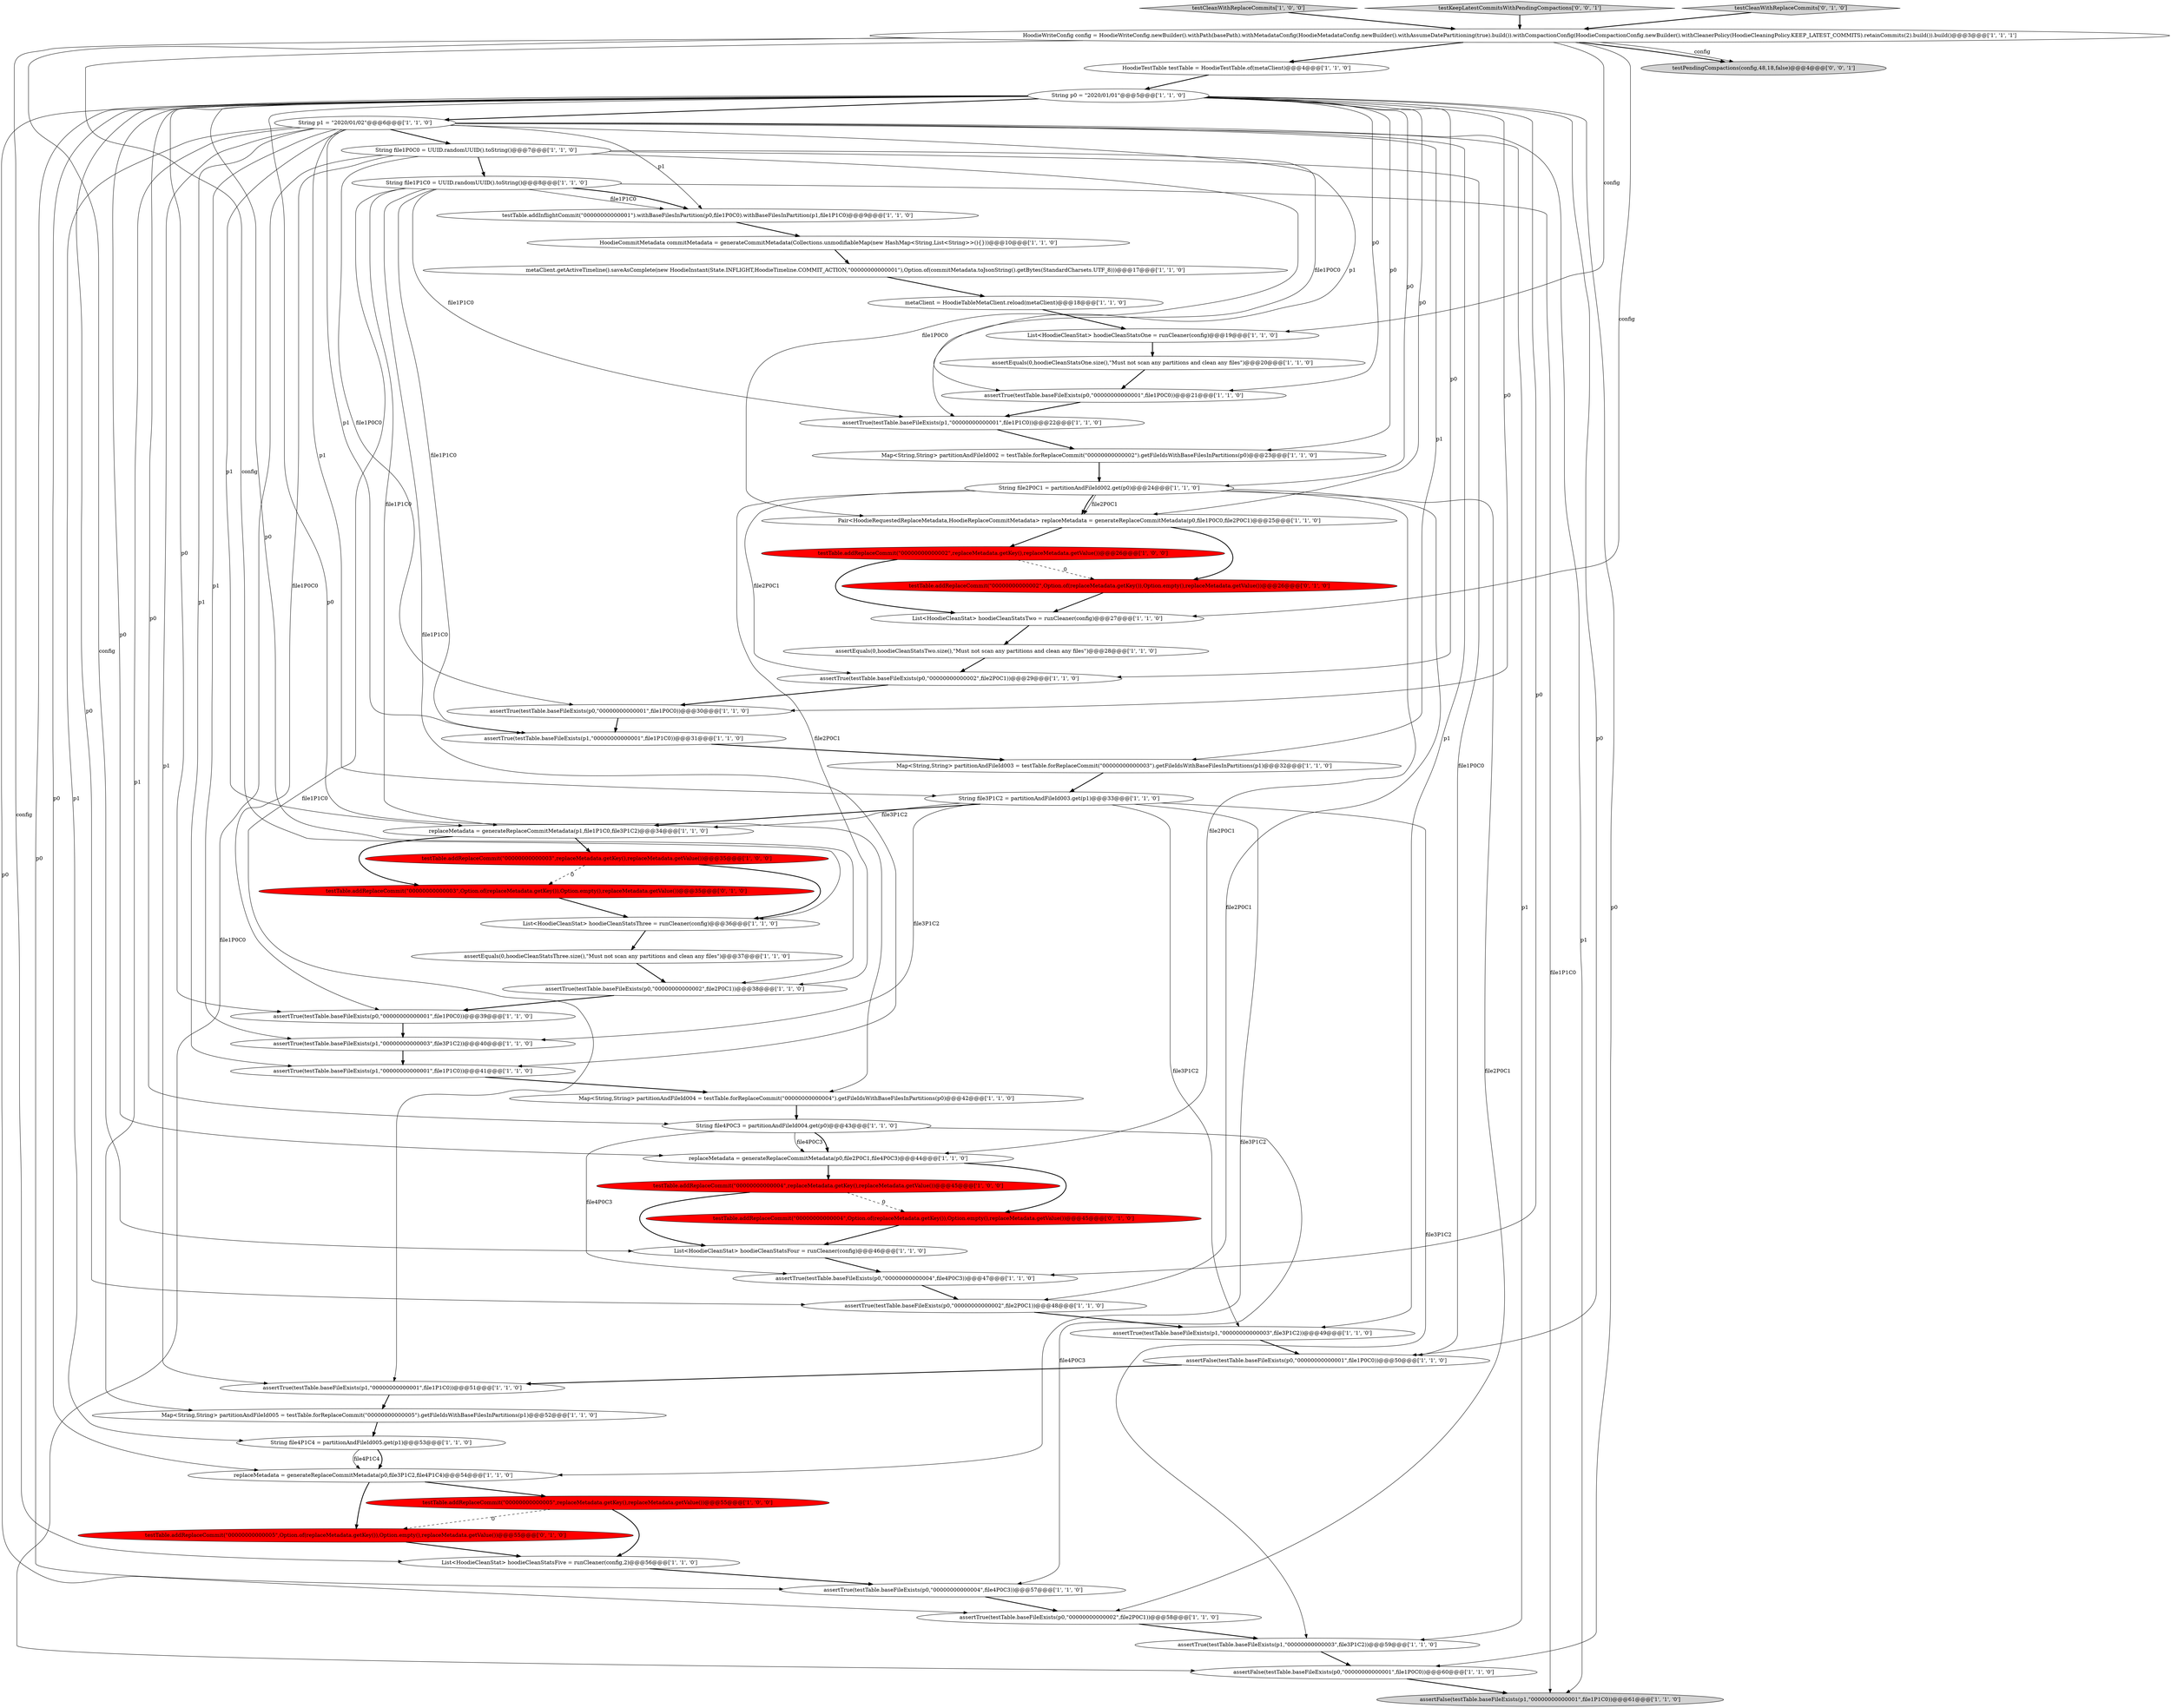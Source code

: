 digraph {
53 [style = filled, label = "assertTrue(testTable.baseFileExists(p1,\"00000000000001\",file1P1C0))@@@22@@@['1', '1', '0']", fillcolor = white, shape = ellipse image = "AAA0AAABBB1BBB"];
46 [style = filled, label = "testTable.addInflightCommit(\"00000000000001\").withBaseFilesInPartition(p0,file1P0C0).withBaseFilesInPartition(p1,file1P1C0)@@@9@@@['1', '1', '0']", fillcolor = white, shape = ellipse image = "AAA0AAABBB1BBB"];
6 [style = filled, label = "HoodieTestTable testTable = HoodieTestTable.of(metaClient)@@@4@@@['1', '1', '0']", fillcolor = white, shape = ellipse image = "AAA0AAABBB1BBB"];
25 [style = filled, label = "Pair<HoodieRequestedReplaceMetadata,HoodieReplaceCommitMetadata> replaceMetadata = generateReplaceCommitMetadata(p0,file1P0C0,file2P0C1)@@@25@@@['1', '1', '0']", fillcolor = white, shape = ellipse image = "AAA0AAABBB1BBB"];
16 [style = filled, label = "HoodieWriteConfig config = HoodieWriteConfig.newBuilder().withPath(basePath).withMetadataConfig(HoodieMetadataConfig.newBuilder().withAssumeDatePartitioning(true).build()).withCompactionConfig(HoodieCompactionConfig.newBuilder().withCleanerPolicy(HoodieCleaningPolicy.KEEP_LATEST_COMMITS).retainCommits(2).build()).build()@@@3@@@['1', '1', '1']", fillcolor = white, shape = ellipse image = "AAA0AAABBB1BBB"];
17 [style = filled, label = "assertTrue(testTable.baseFileExists(p0,\"00000000000001\",file1P0C0))@@@21@@@['1', '1', '0']", fillcolor = white, shape = ellipse image = "AAA0AAABBB1BBB"];
15 [style = filled, label = "assertTrue(testTable.baseFileExists(p0,\"00000000000004\",file4P0C3))@@@47@@@['1', '1', '0']", fillcolor = white, shape = ellipse image = "AAA0AAABBB1BBB"];
5 [style = filled, label = "List<HoodieCleanStat> hoodieCleanStatsTwo = runCleaner(config)@@@27@@@['1', '1', '0']", fillcolor = white, shape = ellipse image = "AAA0AAABBB1BBB"];
23 [style = filled, label = "assertEquals(0,hoodieCleanStatsThree.size(),\"Must not scan any partitions and clean any files\")@@@37@@@['1', '1', '0']", fillcolor = white, shape = ellipse image = "AAA0AAABBB1BBB"];
36 [style = filled, label = "String file4P1C4 = partitionAndFileId005.get(p1)@@@53@@@['1', '1', '0']", fillcolor = white, shape = ellipse image = "AAA0AAABBB1BBB"];
3 [style = filled, label = "Map<String,String> partitionAndFileId004 = testTable.forReplaceCommit(\"00000000000004\").getFileIdsWithBaseFilesInPartitions(p0)@@@42@@@['1', '1', '0']", fillcolor = white, shape = ellipse image = "AAA0AAABBB1BBB"];
42 [style = filled, label = "assertEquals(0,hoodieCleanStatsTwo.size(),\"Must not scan any partitions and clean any files\")@@@28@@@['1', '1', '0']", fillcolor = white, shape = ellipse image = "AAA0AAABBB1BBB"];
19 [style = filled, label = "assertTrue(testTable.baseFileExists(p1,\"00000000000001\",file1P1C0))@@@41@@@['1', '1', '0']", fillcolor = white, shape = ellipse image = "AAA0AAABBB1BBB"];
57 [style = filled, label = "testTable.addReplaceCommit(\"00000000000002\",Option.of(replaceMetadata.getKey()),Option.empty(),replaceMetadata.getValue())@@@26@@@['0', '1', '0']", fillcolor = red, shape = ellipse image = "AAA1AAABBB2BBB"];
39 [style = filled, label = "assertTrue(testTable.baseFileExists(p0,\"00000000000001\",file1P0C0))@@@39@@@['1', '1', '0']", fillcolor = white, shape = ellipse image = "AAA0AAABBB1BBB"];
37 [style = filled, label = "assertTrue(testTable.baseFileExists(p0,\"00000000000004\",file4P0C3))@@@57@@@['1', '1', '0']", fillcolor = white, shape = ellipse image = "AAA0AAABBB1BBB"];
52 [style = filled, label = "metaClient.getActiveTimeline().saveAsComplete(new HoodieInstant(State.INFLIGHT,HoodieTimeline.COMMIT_ACTION,\"00000000000001\"),Option.of(commitMetadata.toJsonString().getBytes(StandardCharsets.UTF_8)))@@@17@@@['1', '1', '0']", fillcolor = white, shape = ellipse image = "AAA0AAABBB1BBB"];
18 [style = filled, label = "assertTrue(testTable.baseFileExists(p0,\"00000000000002\",file2P0C1))@@@29@@@['1', '1', '0']", fillcolor = white, shape = ellipse image = "AAA0AAABBB1BBB"];
14 [style = filled, label = "assertTrue(testTable.baseFileExists(p0,\"00000000000001\",file1P0C0))@@@30@@@['1', '1', '0']", fillcolor = white, shape = ellipse image = "AAA0AAABBB1BBB"];
55 [style = filled, label = "testTable.addReplaceCommit(\"00000000000004\",Option.of(replaceMetadata.getKey()),Option.empty(),replaceMetadata.getValue())@@@45@@@['0', '1', '0']", fillcolor = red, shape = ellipse image = "AAA1AAABBB2BBB"];
22 [style = filled, label = "String file1P1C0 = UUID.randomUUID().toString()@@@8@@@['1', '1', '0']", fillcolor = white, shape = ellipse image = "AAA0AAABBB1BBB"];
4 [style = filled, label = "assertFalse(testTable.baseFileExists(p0,\"00000000000001\",file1P0C0))@@@50@@@['1', '1', '0']", fillcolor = white, shape = ellipse image = "AAA0AAABBB1BBB"];
48 [style = filled, label = "Map<String,String> partitionAndFileId002 = testTable.forReplaceCommit(\"00000000000002\").getFileIdsWithBaseFilesInPartitions(p0)@@@23@@@['1', '1', '0']", fillcolor = white, shape = ellipse image = "AAA0AAABBB1BBB"];
27 [style = filled, label = "testTable.addReplaceCommit(\"00000000000003\",replaceMetadata.getKey(),replaceMetadata.getValue())@@@35@@@['1', '0', '0']", fillcolor = red, shape = ellipse image = "AAA1AAABBB1BBB"];
9 [style = filled, label = "String file3P1C2 = partitionAndFileId003.get(p1)@@@33@@@['1', '1', '0']", fillcolor = white, shape = ellipse image = "AAA0AAABBB1BBB"];
29 [style = filled, label = "assertTrue(testTable.baseFileExists(p1,\"00000000000001\",file1P1C0))@@@31@@@['1', '1', '0']", fillcolor = white, shape = ellipse image = "AAA0AAABBB1BBB"];
28 [style = filled, label = "assertTrue(testTable.baseFileExists(p1,\"00000000000001\",file1P1C0))@@@51@@@['1', '1', '0']", fillcolor = white, shape = ellipse image = "AAA0AAABBB1BBB"];
35 [style = filled, label = "replaceMetadata = generateReplaceCommitMetadata(p1,file1P1C0,file3P1C2)@@@34@@@['1', '1', '0']", fillcolor = white, shape = ellipse image = "AAA0AAABBB1BBB"];
13 [style = filled, label = "testCleanWithReplaceCommits['1', '0', '0']", fillcolor = lightgray, shape = diamond image = "AAA0AAABBB1BBB"];
41 [style = filled, label = "assertTrue(testTable.baseFileExists(p1,\"00000000000003\",file3P1C2))@@@49@@@['1', '1', '0']", fillcolor = white, shape = ellipse image = "AAA0AAABBB1BBB"];
54 [style = filled, label = "testTable.addReplaceCommit(\"00000000000003\",Option.of(replaceMetadata.getKey()),Option.empty(),replaceMetadata.getValue())@@@35@@@['0', '1', '0']", fillcolor = red, shape = ellipse image = "AAA1AAABBB2BBB"];
56 [style = filled, label = "testTable.addReplaceCommit(\"00000000000005\",Option.of(replaceMetadata.getKey()),Option.empty(),replaceMetadata.getValue())@@@55@@@['0', '1', '0']", fillcolor = red, shape = ellipse image = "AAA1AAABBB2BBB"];
51 [style = filled, label = "assertTrue(testTable.baseFileExists(p1,\"00000000000003\",file3P1C2))@@@59@@@['1', '1', '0']", fillcolor = white, shape = ellipse image = "AAA0AAABBB1BBB"];
0 [style = filled, label = "assertTrue(testTable.baseFileExists(p0,\"00000000000002\",file2P0C1))@@@48@@@['1', '1', '0']", fillcolor = white, shape = ellipse image = "AAA0AAABBB1BBB"];
2 [style = filled, label = "Map<String,String> partitionAndFileId005 = testTable.forReplaceCommit(\"00000000000005\").getFileIdsWithBaseFilesInPartitions(p1)@@@52@@@['1', '1', '0']", fillcolor = white, shape = ellipse image = "AAA0AAABBB1BBB"];
34 [style = filled, label = "metaClient = HoodieTableMetaClient.reload(metaClient)@@@18@@@['1', '1', '0']", fillcolor = white, shape = ellipse image = "AAA0AAABBB1BBB"];
12 [style = filled, label = "testTable.addReplaceCommit(\"00000000000005\",replaceMetadata.getKey(),replaceMetadata.getValue())@@@55@@@['1', '0', '0']", fillcolor = red, shape = ellipse image = "AAA1AAABBB1BBB"];
31 [style = filled, label = "List<HoodieCleanStat> hoodieCleanStatsThree = runCleaner(config)@@@36@@@['1', '1', '0']", fillcolor = white, shape = ellipse image = "AAA0AAABBB1BBB"];
60 [style = filled, label = "testPendingCompactions(config,48,18,false)@@@4@@@['0', '0', '1']", fillcolor = lightgray, shape = ellipse image = "AAA0AAABBB3BBB"];
8 [style = filled, label = "String file4P0C3 = partitionAndFileId004.get(p0)@@@43@@@['1', '1', '0']", fillcolor = white, shape = ellipse image = "AAA0AAABBB1BBB"];
40 [style = filled, label = "List<HoodieCleanStat> hoodieCleanStatsFour = runCleaner(config)@@@46@@@['1', '1', '0']", fillcolor = white, shape = ellipse image = "AAA0AAABBB1BBB"];
7 [style = filled, label = "Map<String,String> partitionAndFileId003 = testTable.forReplaceCommit(\"00000000000003\").getFileIdsWithBaseFilesInPartitions(p1)@@@32@@@['1', '1', '0']", fillcolor = white, shape = ellipse image = "AAA0AAABBB1BBB"];
59 [style = filled, label = "testKeepLatestCommitsWithPendingCompactions['0', '0', '1']", fillcolor = lightgray, shape = diamond image = "AAA0AAABBB3BBB"];
45 [style = filled, label = "testTable.addReplaceCommit(\"00000000000004\",replaceMetadata.getKey(),replaceMetadata.getValue())@@@45@@@['1', '0', '0']", fillcolor = red, shape = ellipse image = "AAA1AAABBB1BBB"];
1 [style = filled, label = "List<HoodieCleanStat> hoodieCleanStatsFive = runCleaner(config,2)@@@56@@@['1', '1', '0']", fillcolor = white, shape = ellipse image = "AAA0AAABBB1BBB"];
26 [style = filled, label = "String file1P0C0 = UUID.randomUUID().toString()@@@7@@@['1', '1', '0']", fillcolor = white, shape = ellipse image = "AAA0AAABBB1BBB"];
47 [style = filled, label = "assertFalse(testTable.baseFileExists(p0,\"00000000000001\",file1P0C0))@@@60@@@['1', '1', '0']", fillcolor = white, shape = ellipse image = "AAA0AAABBB1BBB"];
58 [style = filled, label = "testCleanWithReplaceCommits['0', '1', '0']", fillcolor = lightgray, shape = diamond image = "AAA0AAABBB2BBB"];
10 [style = filled, label = "assertEquals(0,hoodieCleanStatsOne.size(),\"Must not scan any partitions and clean any files\")@@@20@@@['1', '1', '0']", fillcolor = white, shape = ellipse image = "AAA0AAABBB1BBB"];
33 [style = filled, label = "replaceMetadata = generateReplaceCommitMetadata(p0,file3P1C2,file4P1C4)@@@54@@@['1', '1', '0']", fillcolor = white, shape = ellipse image = "AAA0AAABBB1BBB"];
49 [style = filled, label = "HoodieCommitMetadata commitMetadata = generateCommitMetadata(Collections.unmodifiableMap(new HashMap<String,List<String>>(){}))@@@10@@@['1', '1', '0']", fillcolor = white, shape = ellipse image = "AAA0AAABBB1BBB"];
11 [style = filled, label = "assertFalse(testTable.baseFileExists(p1,\"00000000000001\",file1P1C0))@@@61@@@['1', '1', '0']", fillcolor = lightgray, shape = ellipse image = "AAA0AAABBB1BBB"];
24 [style = filled, label = "String file2P0C1 = partitionAndFileId002.get(p0)@@@24@@@['1', '1', '0']", fillcolor = white, shape = ellipse image = "AAA0AAABBB1BBB"];
32 [style = filled, label = "assertTrue(testTable.baseFileExists(p0,\"00000000000002\",file2P0C1))@@@38@@@['1', '1', '0']", fillcolor = white, shape = ellipse image = "AAA0AAABBB1BBB"];
20 [style = filled, label = "List<HoodieCleanStat> hoodieCleanStatsOne = runCleaner(config)@@@19@@@['1', '1', '0']", fillcolor = white, shape = ellipse image = "AAA0AAABBB1BBB"];
43 [style = filled, label = "replaceMetadata = generateReplaceCommitMetadata(p0,file2P0C1,file4P0C3)@@@44@@@['1', '1', '0']", fillcolor = white, shape = ellipse image = "AAA0AAABBB1BBB"];
21 [style = filled, label = "String p0 = \"2020/01/01\"@@@5@@@['1', '1', '0']", fillcolor = white, shape = ellipse image = "AAA0AAABBB1BBB"];
38 [style = filled, label = "assertTrue(testTable.baseFileExists(p0,\"00000000000002\",file2P0C1))@@@58@@@['1', '1', '0']", fillcolor = white, shape = ellipse image = "AAA0AAABBB1BBB"];
30 [style = filled, label = "String p1 = \"2020/01/02\"@@@6@@@['1', '1', '0']", fillcolor = white, shape = ellipse image = "AAA0AAABBB1BBB"];
50 [style = filled, label = "assertTrue(testTable.baseFileExists(p1,\"00000000000003\",file3P1C2))@@@40@@@['1', '1', '0']", fillcolor = white, shape = ellipse image = "AAA0AAABBB1BBB"];
44 [style = filled, label = "testTable.addReplaceCommit(\"00000000000002\",replaceMetadata.getKey(),replaceMetadata.getValue())@@@26@@@['1', '0', '0']", fillcolor = red, shape = ellipse image = "AAA1AAABBB1BBB"];
22->35 [style = solid, label="file1P1C0"];
34->20 [style = bold, label=""];
43->55 [style = bold, label=""];
24->38 [style = solid, label="file2P0C1"];
56->1 [style = bold, label=""];
21->18 [style = solid, label="p0"];
26->4 [style = solid, label="file1P0C0"];
21->25 [style = solid, label="p0"];
38->51 [style = bold, label=""];
21->3 [style = solid, label="p0"];
27->54 [style = dashed, label="0"];
55->40 [style = bold, label=""];
21->0 [style = solid, label="p0"];
40->15 [style = bold, label=""];
10->17 [style = bold, label=""];
21->30 [style = bold, label=""];
16->5 [style = solid, label="config"];
36->33 [style = bold, label=""];
9->35 [style = solid, label="file3P1C2"];
22->46 [style = solid, label="file1P1C0"];
16->60 [style = bold, label=""];
9->35 [style = bold, label=""];
25->44 [style = bold, label=""];
47->11 [style = bold, label=""];
26->22 [style = bold, label=""];
7->9 [style = bold, label=""];
17->53 [style = bold, label=""];
37->38 [style = bold, label=""];
15->0 [style = bold, label=""];
51->47 [style = bold, label=""];
30->7 [style = solid, label="p1"];
2->36 [style = bold, label=""];
16->60 [style = solid, label="config"];
44->57 [style = dashed, label="0"];
21->4 [style = solid, label="p0"];
33->56 [style = bold, label=""];
21->37 [style = solid, label="p0"];
30->28 [style = solid, label="p1"];
19->3 [style = bold, label=""];
48->24 [style = bold, label=""];
30->29 [style = solid, label="p1"];
30->46 [style = solid, label="p1"];
39->50 [style = bold, label=""];
53->48 [style = bold, label=""];
25->57 [style = bold, label=""];
21->14 [style = solid, label="p0"];
22->46 [style = bold, label=""];
50->19 [style = bold, label=""];
35->54 [style = bold, label=""];
58->16 [style = bold, label=""];
30->36 [style = solid, label="p1"];
26->47 [style = solid, label="file1P0C0"];
16->6 [style = bold, label=""];
30->53 [style = solid, label="p1"];
30->26 [style = bold, label=""];
16->20 [style = solid, label="config"];
24->25 [style = solid, label="file2P0C1"];
41->4 [style = bold, label=""];
27->31 [style = bold, label=""];
21->43 [style = solid, label="p0"];
30->35 [style = solid, label="p1"];
12->1 [style = bold, label=""];
22->28 [style = solid, label="file1P1C0"];
13->16 [style = bold, label=""];
43->45 [style = bold, label=""];
8->37 [style = solid, label="file4P0C3"];
21->17 [style = solid, label="p0"];
57->5 [style = bold, label=""];
8->43 [style = solid, label="file4P0C3"];
22->53 [style = solid, label="file1P1C0"];
16->40 [style = solid, label="config"];
30->51 [style = solid, label="p1"];
22->11 [style = solid, label="file1P1C0"];
9->33 [style = solid, label="file3P1C2"];
21->33 [style = solid, label="p0"];
30->9 [style = solid, label="p1"];
16->1 [style = solid, label="config"];
21->32 [style = solid, label="p0"];
6->21 [style = bold, label=""];
22->19 [style = solid, label="file1P1C0"];
23->32 [style = bold, label=""];
8->15 [style = solid, label="file4P0C3"];
33->12 [style = bold, label=""];
45->55 [style = dashed, label="0"];
36->33 [style = solid, label="file4P1C4"];
16->31 [style = solid, label="config"];
26->14 [style = solid, label="file1P0C0"];
0->41 [style = bold, label=""];
30->11 [style = solid, label="p1"];
21->38 [style = solid, label="p0"];
26->39 [style = solid, label="file1P0C0"];
24->25 [style = bold, label=""];
3->8 [style = bold, label=""];
21->24 [style = solid, label="p0"];
14->29 [style = bold, label=""];
32->39 [style = bold, label=""];
21->48 [style = solid, label="p0"];
24->0 [style = solid, label="file2P0C1"];
44->5 [style = bold, label=""];
22->29 [style = solid, label="file1P1C0"];
45->40 [style = bold, label=""];
1->37 [style = bold, label=""];
30->41 [style = solid, label="p1"];
30->2 [style = solid, label="p1"];
21->15 [style = solid, label="p0"];
42->18 [style = bold, label=""];
35->27 [style = bold, label=""];
21->47 [style = solid, label="p0"];
31->23 [style = bold, label=""];
30->19 [style = solid, label="p1"];
9->51 [style = solid, label="file3P1C2"];
46->49 [style = bold, label=""];
21->39 [style = solid, label="p0"];
24->32 [style = solid, label="file2P0C1"];
21->8 [style = solid, label="p0"];
8->43 [style = bold, label=""];
24->18 [style = solid, label="file2P0C1"];
59->16 [style = bold, label=""];
52->34 [style = bold, label=""];
30->50 [style = solid, label="p1"];
26->25 [style = solid, label="file1P0C0"];
4->28 [style = bold, label=""];
20->10 [style = bold, label=""];
26->17 [style = solid, label="file1P0C0"];
9->41 [style = solid, label="file3P1C2"];
28->2 [style = bold, label=""];
9->50 [style = solid, label="file3P1C2"];
49->52 [style = bold, label=""];
54->31 [style = bold, label=""];
24->43 [style = solid, label="file2P0C1"];
29->7 [style = bold, label=""];
12->56 [style = dashed, label="0"];
5->42 [style = bold, label=""];
18->14 [style = bold, label=""];
}

